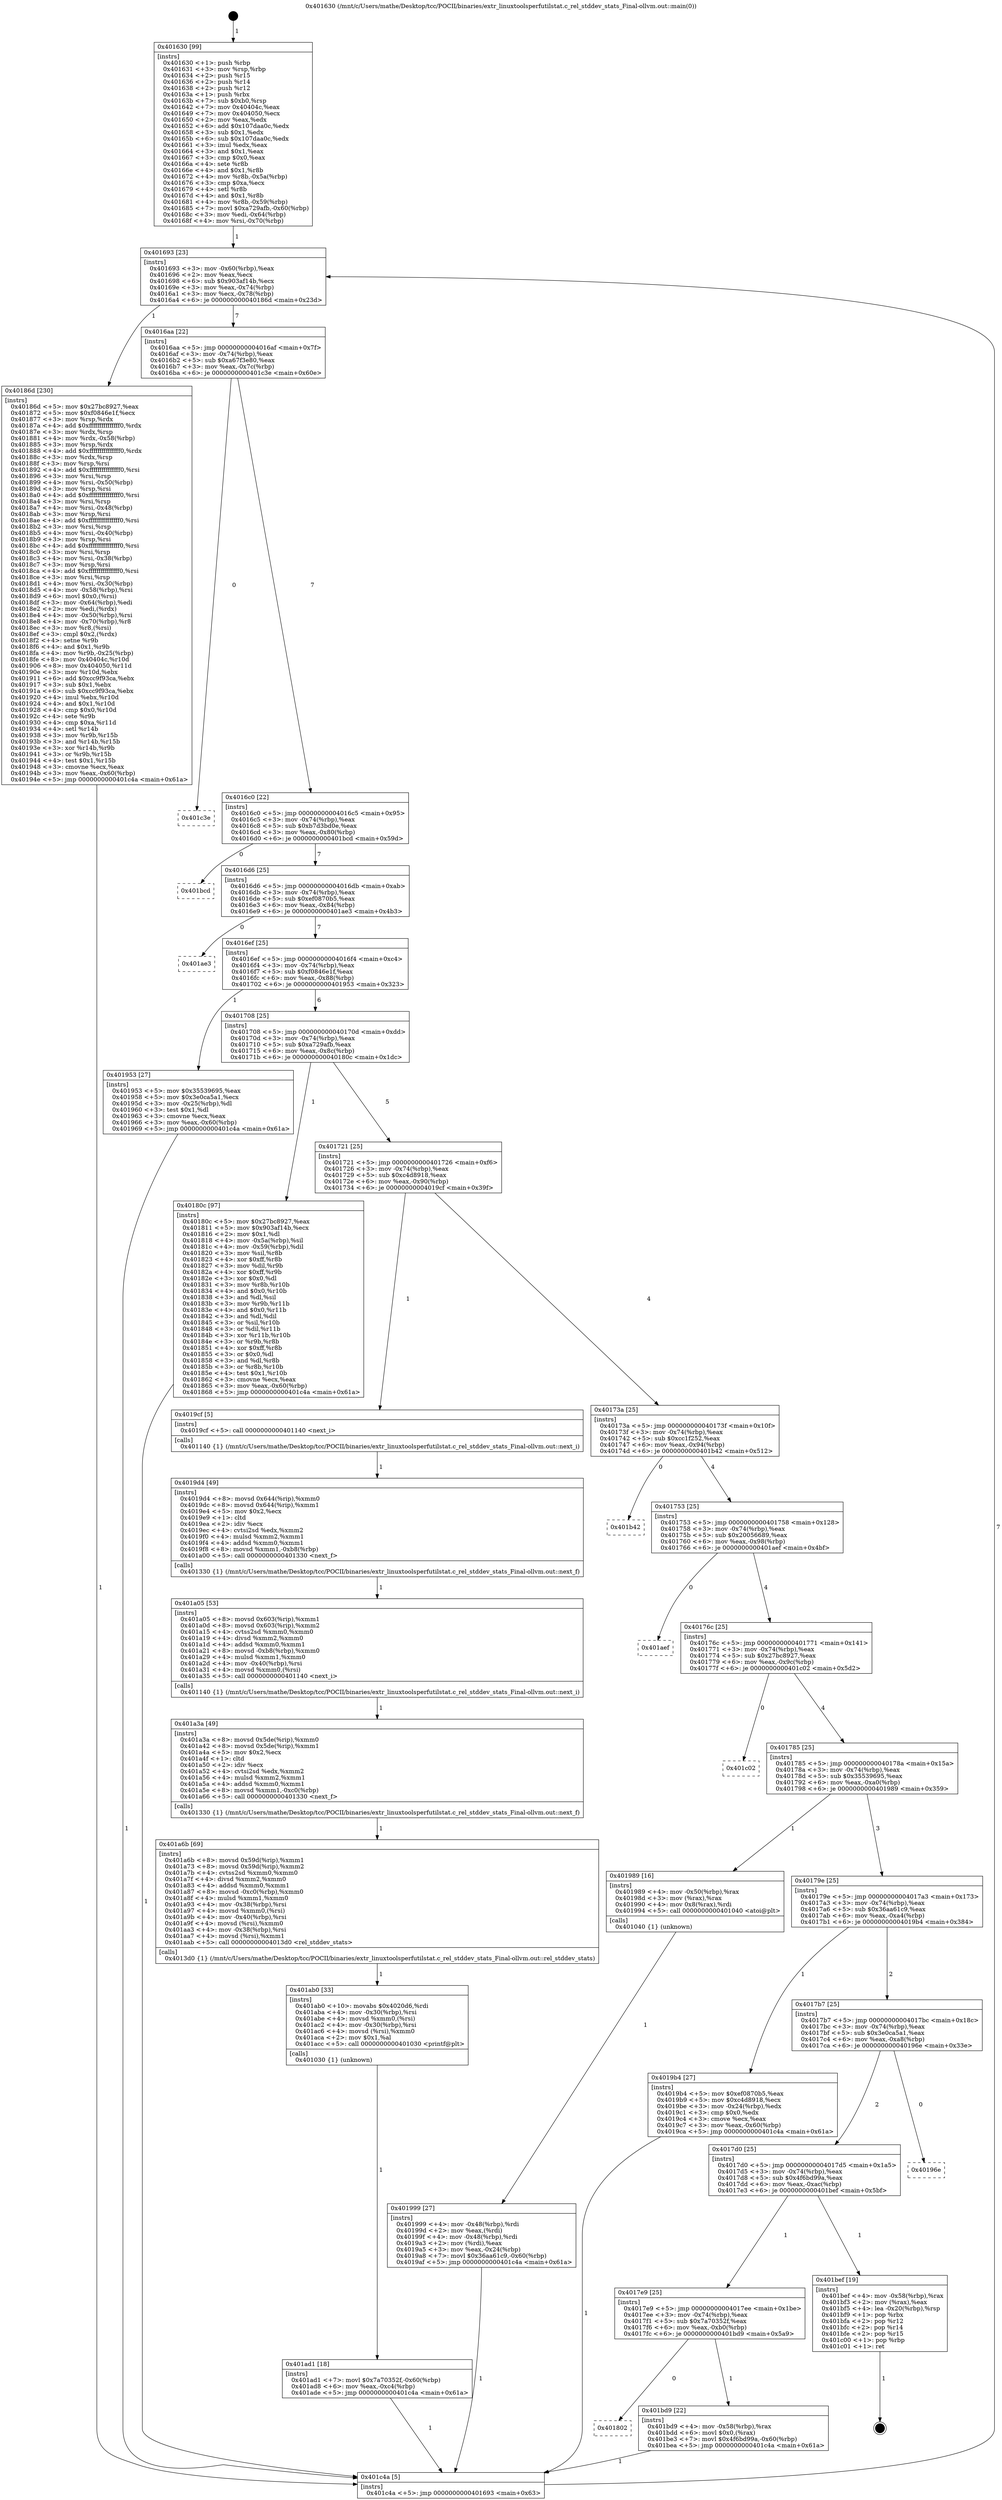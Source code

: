 digraph "0x401630" {
  label = "0x401630 (/mnt/c/Users/mathe/Desktop/tcc/POCII/binaries/extr_linuxtoolsperfutilstat.c_rel_stddev_stats_Final-ollvm.out::main(0))"
  labelloc = "t"
  node[shape=record]

  Entry [label="",width=0.3,height=0.3,shape=circle,fillcolor=black,style=filled]
  "0x401693" [label="{
     0x401693 [23]\l
     | [instrs]\l
     &nbsp;&nbsp;0x401693 \<+3\>: mov -0x60(%rbp),%eax\l
     &nbsp;&nbsp;0x401696 \<+2\>: mov %eax,%ecx\l
     &nbsp;&nbsp;0x401698 \<+6\>: sub $0x903af14b,%ecx\l
     &nbsp;&nbsp;0x40169e \<+3\>: mov %eax,-0x74(%rbp)\l
     &nbsp;&nbsp;0x4016a1 \<+3\>: mov %ecx,-0x78(%rbp)\l
     &nbsp;&nbsp;0x4016a4 \<+6\>: je 000000000040186d \<main+0x23d\>\l
  }"]
  "0x40186d" [label="{
     0x40186d [230]\l
     | [instrs]\l
     &nbsp;&nbsp;0x40186d \<+5\>: mov $0x27bc8927,%eax\l
     &nbsp;&nbsp;0x401872 \<+5\>: mov $0xf0846e1f,%ecx\l
     &nbsp;&nbsp;0x401877 \<+3\>: mov %rsp,%rdx\l
     &nbsp;&nbsp;0x40187a \<+4\>: add $0xfffffffffffffff0,%rdx\l
     &nbsp;&nbsp;0x40187e \<+3\>: mov %rdx,%rsp\l
     &nbsp;&nbsp;0x401881 \<+4\>: mov %rdx,-0x58(%rbp)\l
     &nbsp;&nbsp;0x401885 \<+3\>: mov %rsp,%rdx\l
     &nbsp;&nbsp;0x401888 \<+4\>: add $0xfffffffffffffff0,%rdx\l
     &nbsp;&nbsp;0x40188c \<+3\>: mov %rdx,%rsp\l
     &nbsp;&nbsp;0x40188f \<+3\>: mov %rsp,%rsi\l
     &nbsp;&nbsp;0x401892 \<+4\>: add $0xfffffffffffffff0,%rsi\l
     &nbsp;&nbsp;0x401896 \<+3\>: mov %rsi,%rsp\l
     &nbsp;&nbsp;0x401899 \<+4\>: mov %rsi,-0x50(%rbp)\l
     &nbsp;&nbsp;0x40189d \<+3\>: mov %rsp,%rsi\l
     &nbsp;&nbsp;0x4018a0 \<+4\>: add $0xfffffffffffffff0,%rsi\l
     &nbsp;&nbsp;0x4018a4 \<+3\>: mov %rsi,%rsp\l
     &nbsp;&nbsp;0x4018a7 \<+4\>: mov %rsi,-0x48(%rbp)\l
     &nbsp;&nbsp;0x4018ab \<+3\>: mov %rsp,%rsi\l
     &nbsp;&nbsp;0x4018ae \<+4\>: add $0xfffffffffffffff0,%rsi\l
     &nbsp;&nbsp;0x4018b2 \<+3\>: mov %rsi,%rsp\l
     &nbsp;&nbsp;0x4018b5 \<+4\>: mov %rsi,-0x40(%rbp)\l
     &nbsp;&nbsp;0x4018b9 \<+3\>: mov %rsp,%rsi\l
     &nbsp;&nbsp;0x4018bc \<+4\>: add $0xfffffffffffffff0,%rsi\l
     &nbsp;&nbsp;0x4018c0 \<+3\>: mov %rsi,%rsp\l
     &nbsp;&nbsp;0x4018c3 \<+4\>: mov %rsi,-0x38(%rbp)\l
     &nbsp;&nbsp;0x4018c7 \<+3\>: mov %rsp,%rsi\l
     &nbsp;&nbsp;0x4018ca \<+4\>: add $0xfffffffffffffff0,%rsi\l
     &nbsp;&nbsp;0x4018ce \<+3\>: mov %rsi,%rsp\l
     &nbsp;&nbsp;0x4018d1 \<+4\>: mov %rsi,-0x30(%rbp)\l
     &nbsp;&nbsp;0x4018d5 \<+4\>: mov -0x58(%rbp),%rsi\l
     &nbsp;&nbsp;0x4018d9 \<+6\>: movl $0x0,(%rsi)\l
     &nbsp;&nbsp;0x4018df \<+3\>: mov -0x64(%rbp),%edi\l
     &nbsp;&nbsp;0x4018e2 \<+2\>: mov %edi,(%rdx)\l
     &nbsp;&nbsp;0x4018e4 \<+4\>: mov -0x50(%rbp),%rsi\l
     &nbsp;&nbsp;0x4018e8 \<+4\>: mov -0x70(%rbp),%r8\l
     &nbsp;&nbsp;0x4018ec \<+3\>: mov %r8,(%rsi)\l
     &nbsp;&nbsp;0x4018ef \<+3\>: cmpl $0x2,(%rdx)\l
     &nbsp;&nbsp;0x4018f2 \<+4\>: setne %r9b\l
     &nbsp;&nbsp;0x4018f6 \<+4\>: and $0x1,%r9b\l
     &nbsp;&nbsp;0x4018fa \<+4\>: mov %r9b,-0x25(%rbp)\l
     &nbsp;&nbsp;0x4018fe \<+8\>: mov 0x40404c,%r10d\l
     &nbsp;&nbsp;0x401906 \<+8\>: mov 0x404050,%r11d\l
     &nbsp;&nbsp;0x40190e \<+3\>: mov %r10d,%ebx\l
     &nbsp;&nbsp;0x401911 \<+6\>: add $0xcc9f93ca,%ebx\l
     &nbsp;&nbsp;0x401917 \<+3\>: sub $0x1,%ebx\l
     &nbsp;&nbsp;0x40191a \<+6\>: sub $0xcc9f93ca,%ebx\l
     &nbsp;&nbsp;0x401920 \<+4\>: imul %ebx,%r10d\l
     &nbsp;&nbsp;0x401924 \<+4\>: and $0x1,%r10d\l
     &nbsp;&nbsp;0x401928 \<+4\>: cmp $0x0,%r10d\l
     &nbsp;&nbsp;0x40192c \<+4\>: sete %r9b\l
     &nbsp;&nbsp;0x401930 \<+4\>: cmp $0xa,%r11d\l
     &nbsp;&nbsp;0x401934 \<+4\>: setl %r14b\l
     &nbsp;&nbsp;0x401938 \<+3\>: mov %r9b,%r15b\l
     &nbsp;&nbsp;0x40193b \<+3\>: and %r14b,%r15b\l
     &nbsp;&nbsp;0x40193e \<+3\>: xor %r14b,%r9b\l
     &nbsp;&nbsp;0x401941 \<+3\>: or %r9b,%r15b\l
     &nbsp;&nbsp;0x401944 \<+4\>: test $0x1,%r15b\l
     &nbsp;&nbsp;0x401948 \<+3\>: cmovne %ecx,%eax\l
     &nbsp;&nbsp;0x40194b \<+3\>: mov %eax,-0x60(%rbp)\l
     &nbsp;&nbsp;0x40194e \<+5\>: jmp 0000000000401c4a \<main+0x61a\>\l
  }"]
  "0x4016aa" [label="{
     0x4016aa [22]\l
     | [instrs]\l
     &nbsp;&nbsp;0x4016aa \<+5\>: jmp 00000000004016af \<main+0x7f\>\l
     &nbsp;&nbsp;0x4016af \<+3\>: mov -0x74(%rbp),%eax\l
     &nbsp;&nbsp;0x4016b2 \<+5\>: sub $0xa67f3e80,%eax\l
     &nbsp;&nbsp;0x4016b7 \<+3\>: mov %eax,-0x7c(%rbp)\l
     &nbsp;&nbsp;0x4016ba \<+6\>: je 0000000000401c3e \<main+0x60e\>\l
  }"]
  Exit [label="",width=0.3,height=0.3,shape=circle,fillcolor=black,style=filled,peripheries=2]
  "0x401c3e" [label="{
     0x401c3e\l
  }", style=dashed]
  "0x4016c0" [label="{
     0x4016c0 [22]\l
     | [instrs]\l
     &nbsp;&nbsp;0x4016c0 \<+5\>: jmp 00000000004016c5 \<main+0x95\>\l
     &nbsp;&nbsp;0x4016c5 \<+3\>: mov -0x74(%rbp),%eax\l
     &nbsp;&nbsp;0x4016c8 \<+5\>: sub $0xb7d3bd0e,%eax\l
     &nbsp;&nbsp;0x4016cd \<+3\>: mov %eax,-0x80(%rbp)\l
     &nbsp;&nbsp;0x4016d0 \<+6\>: je 0000000000401bcd \<main+0x59d\>\l
  }"]
  "0x401802" [label="{
     0x401802\l
  }", style=dashed]
  "0x401bcd" [label="{
     0x401bcd\l
  }", style=dashed]
  "0x4016d6" [label="{
     0x4016d6 [25]\l
     | [instrs]\l
     &nbsp;&nbsp;0x4016d6 \<+5\>: jmp 00000000004016db \<main+0xab\>\l
     &nbsp;&nbsp;0x4016db \<+3\>: mov -0x74(%rbp),%eax\l
     &nbsp;&nbsp;0x4016de \<+5\>: sub $0xef0870b5,%eax\l
     &nbsp;&nbsp;0x4016e3 \<+6\>: mov %eax,-0x84(%rbp)\l
     &nbsp;&nbsp;0x4016e9 \<+6\>: je 0000000000401ae3 \<main+0x4b3\>\l
  }"]
  "0x401bd9" [label="{
     0x401bd9 [22]\l
     | [instrs]\l
     &nbsp;&nbsp;0x401bd9 \<+4\>: mov -0x58(%rbp),%rax\l
     &nbsp;&nbsp;0x401bdd \<+6\>: movl $0x0,(%rax)\l
     &nbsp;&nbsp;0x401be3 \<+7\>: movl $0x4f6bd99a,-0x60(%rbp)\l
     &nbsp;&nbsp;0x401bea \<+5\>: jmp 0000000000401c4a \<main+0x61a\>\l
  }"]
  "0x401ae3" [label="{
     0x401ae3\l
  }", style=dashed]
  "0x4016ef" [label="{
     0x4016ef [25]\l
     | [instrs]\l
     &nbsp;&nbsp;0x4016ef \<+5\>: jmp 00000000004016f4 \<main+0xc4\>\l
     &nbsp;&nbsp;0x4016f4 \<+3\>: mov -0x74(%rbp),%eax\l
     &nbsp;&nbsp;0x4016f7 \<+5\>: sub $0xf0846e1f,%eax\l
     &nbsp;&nbsp;0x4016fc \<+6\>: mov %eax,-0x88(%rbp)\l
     &nbsp;&nbsp;0x401702 \<+6\>: je 0000000000401953 \<main+0x323\>\l
  }"]
  "0x4017e9" [label="{
     0x4017e9 [25]\l
     | [instrs]\l
     &nbsp;&nbsp;0x4017e9 \<+5\>: jmp 00000000004017ee \<main+0x1be\>\l
     &nbsp;&nbsp;0x4017ee \<+3\>: mov -0x74(%rbp),%eax\l
     &nbsp;&nbsp;0x4017f1 \<+5\>: sub $0x7a70352f,%eax\l
     &nbsp;&nbsp;0x4017f6 \<+6\>: mov %eax,-0xb0(%rbp)\l
     &nbsp;&nbsp;0x4017fc \<+6\>: je 0000000000401bd9 \<main+0x5a9\>\l
  }"]
  "0x401953" [label="{
     0x401953 [27]\l
     | [instrs]\l
     &nbsp;&nbsp;0x401953 \<+5\>: mov $0x35539695,%eax\l
     &nbsp;&nbsp;0x401958 \<+5\>: mov $0x3e0ca5a1,%ecx\l
     &nbsp;&nbsp;0x40195d \<+3\>: mov -0x25(%rbp),%dl\l
     &nbsp;&nbsp;0x401960 \<+3\>: test $0x1,%dl\l
     &nbsp;&nbsp;0x401963 \<+3\>: cmovne %ecx,%eax\l
     &nbsp;&nbsp;0x401966 \<+3\>: mov %eax,-0x60(%rbp)\l
     &nbsp;&nbsp;0x401969 \<+5\>: jmp 0000000000401c4a \<main+0x61a\>\l
  }"]
  "0x401708" [label="{
     0x401708 [25]\l
     | [instrs]\l
     &nbsp;&nbsp;0x401708 \<+5\>: jmp 000000000040170d \<main+0xdd\>\l
     &nbsp;&nbsp;0x40170d \<+3\>: mov -0x74(%rbp),%eax\l
     &nbsp;&nbsp;0x401710 \<+5\>: sub $0xa729afb,%eax\l
     &nbsp;&nbsp;0x401715 \<+6\>: mov %eax,-0x8c(%rbp)\l
     &nbsp;&nbsp;0x40171b \<+6\>: je 000000000040180c \<main+0x1dc\>\l
  }"]
  "0x401bef" [label="{
     0x401bef [19]\l
     | [instrs]\l
     &nbsp;&nbsp;0x401bef \<+4\>: mov -0x58(%rbp),%rax\l
     &nbsp;&nbsp;0x401bf3 \<+2\>: mov (%rax),%eax\l
     &nbsp;&nbsp;0x401bf5 \<+4\>: lea -0x20(%rbp),%rsp\l
     &nbsp;&nbsp;0x401bf9 \<+1\>: pop %rbx\l
     &nbsp;&nbsp;0x401bfa \<+2\>: pop %r12\l
     &nbsp;&nbsp;0x401bfc \<+2\>: pop %r14\l
     &nbsp;&nbsp;0x401bfe \<+2\>: pop %r15\l
     &nbsp;&nbsp;0x401c00 \<+1\>: pop %rbp\l
     &nbsp;&nbsp;0x401c01 \<+1\>: ret\l
  }"]
  "0x40180c" [label="{
     0x40180c [97]\l
     | [instrs]\l
     &nbsp;&nbsp;0x40180c \<+5\>: mov $0x27bc8927,%eax\l
     &nbsp;&nbsp;0x401811 \<+5\>: mov $0x903af14b,%ecx\l
     &nbsp;&nbsp;0x401816 \<+2\>: mov $0x1,%dl\l
     &nbsp;&nbsp;0x401818 \<+4\>: mov -0x5a(%rbp),%sil\l
     &nbsp;&nbsp;0x40181c \<+4\>: mov -0x59(%rbp),%dil\l
     &nbsp;&nbsp;0x401820 \<+3\>: mov %sil,%r8b\l
     &nbsp;&nbsp;0x401823 \<+4\>: xor $0xff,%r8b\l
     &nbsp;&nbsp;0x401827 \<+3\>: mov %dil,%r9b\l
     &nbsp;&nbsp;0x40182a \<+4\>: xor $0xff,%r9b\l
     &nbsp;&nbsp;0x40182e \<+3\>: xor $0x0,%dl\l
     &nbsp;&nbsp;0x401831 \<+3\>: mov %r8b,%r10b\l
     &nbsp;&nbsp;0x401834 \<+4\>: and $0x0,%r10b\l
     &nbsp;&nbsp;0x401838 \<+3\>: and %dl,%sil\l
     &nbsp;&nbsp;0x40183b \<+3\>: mov %r9b,%r11b\l
     &nbsp;&nbsp;0x40183e \<+4\>: and $0x0,%r11b\l
     &nbsp;&nbsp;0x401842 \<+3\>: and %dl,%dil\l
     &nbsp;&nbsp;0x401845 \<+3\>: or %sil,%r10b\l
     &nbsp;&nbsp;0x401848 \<+3\>: or %dil,%r11b\l
     &nbsp;&nbsp;0x40184b \<+3\>: xor %r11b,%r10b\l
     &nbsp;&nbsp;0x40184e \<+3\>: or %r9b,%r8b\l
     &nbsp;&nbsp;0x401851 \<+4\>: xor $0xff,%r8b\l
     &nbsp;&nbsp;0x401855 \<+3\>: or $0x0,%dl\l
     &nbsp;&nbsp;0x401858 \<+3\>: and %dl,%r8b\l
     &nbsp;&nbsp;0x40185b \<+3\>: or %r8b,%r10b\l
     &nbsp;&nbsp;0x40185e \<+4\>: test $0x1,%r10b\l
     &nbsp;&nbsp;0x401862 \<+3\>: cmovne %ecx,%eax\l
     &nbsp;&nbsp;0x401865 \<+3\>: mov %eax,-0x60(%rbp)\l
     &nbsp;&nbsp;0x401868 \<+5\>: jmp 0000000000401c4a \<main+0x61a\>\l
  }"]
  "0x401721" [label="{
     0x401721 [25]\l
     | [instrs]\l
     &nbsp;&nbsp;0x401721 \<+5\>: jmp 0000000000401726 \<main+0xf6\>\l
     &nbsp;&nbsp;0x401726 \<+3\>: mov -0x74(%rbp),%eax\l
     &nbsp;&nbsp;0x401729 \<+5\>: sub $0xc4d8918,%eax\l
     &nbsp;&nbsp;0x40172e \<+6\>: mov %eax,-0x90(%rbp)\l
     &nbsp;&nbsp;0x401734 \<+6\>: je 00000000004019cf \<main+0x39f\>\l
  }"]
  "0x401c4a" [label="{
     0x401c4a [5]\l
     | [instrs]\l
     &nbsp;&nbsp;0x401c4a \<+5\>: jmp 0000000000401693 \<main+0x63\>\l
  }"]
  "0x401630" [label="{
     0x401630 [99]\l
     | [instrs]\l
     &nbsp;&nbsp;0x401630 \<+1\>: push %rbp\l
     &nbsp;&nbsp;0x401631 \<+3\>: mov %rsp,%rbp\l
     &nbsp;&nbsp;0x401634 \<+2\>: push %r15\l
     &nbsp;&nbsp;0x401636 \<+2\>: push %r14\l
     &nbsp;&nbsp;0x401638 \<+2\>: push %r12\l
     &nbsp;&nbsp;0x40163a \<+1\>: push %rbx\l
     &nbsp;&nbsp;0x40163b \<+7\>: sub $0xb0,%rsp\l
     &nbsp;&nbsp;0x401642 \<+7\>: mov 0x40404c,%eax\l
     &nbsp;&nbsp;0x401649 \<+7\>: mov 0x404050,%ecx\l
     &nbsp;&nbsp;0x401650 \<+2\>: mov %eax,%edx\l
     &nbsp;&nbsp;0x401652 \<+6\>: add $0x107daa0c,%edx\l
     &nbsp;&nbsp;0x401658 \<+3\>: sub $0x1,%edx\l
     &nbsp;&nbsp;0x40165b \<+6\>: sub $0x107daa0c,%edx\l
     &nbsp;&nbsp;0x401661 \<+3\>: imul %edx,%eax\l
     &nbsp;&nbsp;0x401664 \<+3\>: and $0x1,%eax\l
     &nbsp;&nbsp;0x401667 \<+3\>: cmp $0x0,%eax\l
     &nbsp;&nbsp;0x40166a \<+4\>: sete %r8b\l
     &nbsp;&nbsp;0x40166e \<+4\>: and $0x1,%r8b\l
     &nbsp;&nbsp;0x401672 \<+4\>: mov %r8b,-0x5a(%rbp)\l
     &nbsp;&nbsp;0x401676 \<+3\>: cmp $0xa,%ecx\l
     &nbsp;&nbsp;0x401679 \<+4\>: setl %r8b\l
     &nbsp;&nbsp;0x40167d \<+4\>: and $0x1,%r8b\l
     &nbsp;&nbsp;0x401681 \<+4\>: mov %r8b,-0x59(%rbp)\l
     &nbsp;&nbsp;0x401685 \<+7\>: movl $0xa729afb,-0x60(%rbp)\l
     &nbsp;&nbsp;0x40168c \<+3\>: mov %edi,-0x64(%rbp)\l
     &nbsp;&nbsp;0x40168f \<+4\>: mov %rsi,-0x70(%rbp)\l
  }"]
  "0x4017d0" [label="{
     0x4017d0 [25]\l
     | [instrs]\l
     &nbsp;&nbsp;0x4017d0 \<+5\>: jmp 00000000004017d5 \<main+0x1a5\>\l
     &nbsp;&nbsp;0x4017d5 \<+3\>: mov -0x74(%rbp),%eax\l
     &nbsp;&nbsp;0x4017d8 \<+5\>: sub $0x4f6bd99a,%eax\l
     &nbsp;&nbsp;0x4017dd \<+6\>: mov %eax,-0xac(%rbp)\l
     &nbsp;&nbsp;0x4017e3 \<+6\>: je 0000000000401bef \<main+0x5bf\>\l
  }"]
  "0x4019cf" [label="{
     0x4019cf [5]\l
     | [instrs]\l
     &nbsp;&nbsp;0x4019cf \<+5\>: call 0000000000401140 \<next_i\>\l
     | [calls]\l
     &nbsp;&nbsp;0x401140 \{1\} (/mnt/c/Users/mathe/Desktop/tcc/POCII/binaries/extr_linuxtoolsperfutilstat.c_rel_stddev_stats_Final-ollvm.out::next_i)\l
  }"]
  "0x40173a" [label="{
     0x40173a [25]\l
     | [instrs]\l
     &nbsp;&nbsp;0x40173a \<+5\>: jmp 000000000040173f \<main+0x10f\>\l
     &nbsp;&nbsp;0x40173f \<+3\>: mov -0x74(%rbp),%eax\l
     &nbsp;&nbsp;0x401742 \<+5\>: sub $0xcc1f252,%eax\l
     &nbsp;&nbsp;0x401747 \<+6\>: mov %eax,-0x94(%rbp)\l
     &nbsp;&nbsp;0x40174d \<+6\>: je 0000000000401b42 \<main+0x512\>\l
  }"]
  "0x40196e" [label="{
     0x40196e\l
  }", style=dashed]
  "0x401b42" [label="{
     0x401b42\l
  }", style=dashed]
  "0x401753" [label="{
     0x401753 [25]\l
     | [instrs]\l
     &nbsp;&nbsp;0x401753 \<+5\>: jmp 0000000000401758 \<main+0x128\>\l
     &nbsp;&nbsp;0x401758 \<+3\>: mov -0x74(%rbp),%eax\l
     &nbsp;&nbsp;0x40175b \<+5\>: sub $0x20056689,%eax\l
     &nbsp;&nbsp;0x401760 \<+6\>: mov %eax,-0x98(%rbp)\l
     &nbsp;&nbsp;0x401766 \<+6\>: je 0000000000401aef \<main+0x4bf\>\l
  }"]
  "0x401ad1" [label="{
     0x401ad1 [18]\l
     | [instrs]\l
     &nbsp;&nbsp;0x401ad1 \<+7\>: movl $0x7a70352f,-0x60(%rbp)\l
     &nbsp;&nbsp;0x401ad8 \<+6\>: mov %eax,-0xc4(%rbp)\l
     &nbsp;&nbsp;0x401ade \<+5\>: jmp 0000000000401c4a \<main+0x61a\>\l
  }"]
  "0x401aef" [label="{
     0x401aef\l
  }", style=dashed]
  "0x40176c" [label="{
     0x40176c [25]\l
     | [instrs]\l
     &nbsp;&nbsp;0x40176c \<+5\>: jmp 0000000000401771 \<main+0x141\>\l
     &nbsp;&nbsp;0x401771 \<+3\>: mov -0x74(%rbp),%eax\l
     &nbsp;&nbsp;0x401774 \<+5\>: sub $0x27bc8927,%eax\l
     &nbsp;&nbsp;0x401779 \<+6\>: mov %eax,-0x9c(%rbp)\l
     &nbsp;&nbsp;0x40177f \<+6\>: je 0000000000401c02 \<main+0x5d2\>\l
  }"]
  "0x401ab0" [label="{
     0x401ab0 [33]\l
     | [instrs]\l
     &nbsp;&nbsp;0x401ab0 \<+10\>: movabs $0x4020d6,%rdi\l
     &nbsp;&nbsp;0x401aba \<+4\>: mov -0x30(%rbp),%rsi\l
     &nbsp;&nbsp;0x401abe \<+4\>: movsd %xmm0,(%rsi)\l
     &nbsp;&nbsp;0x401ac2 \<+4\>: mov -0x30(%rbp),%rsi\l
     &nbsp;&nbsp;0x401ac6 \<+4\>: movsd (%rsi),%xmm0\l
     &nbsp;&nbsp;0x401aca \<+2\>: mov $0x1,%al\l
     &nbsp;&nbsp;0x401acc \<+5\>: call 0000000000401030 \<printf@plt\>\l
     | [calls]\l
     &nbsp;&nbsp;0x401030 \{1\} (unknown)\l
  }"]
  "0x401c02" [label="{
     0x401c02\l
  }", style=dashed]
  "0x401785" [label="{
     0x401785 [25]\l
     | [instrs]\l
     &nbsp;&nbsp;0x401785 \<+5\>: jmp 000000000040178a \<main+0x15a\>\l
     &nbsp;&nbsp;0x40178a \<+3\>: mov -0x74(%rbp),%eax\l
     &nbsp;&nbsp;0x40178d \<+5\>: sub $0x35539695,%eax\l
     &nbsp;&nbsp;0x401792 \<+6\>: mov %eax,-0xa0(%rbp)\l
     &nbsp;&nbsp;0x401798 \<+6\>: je 0000000000401989 \<main+0x359\>\l
  }"]
  "0x401a6b" [label="{
     0x401a6b [69]\l
     | [instrs]\l
     &nbsp;&nbsp;0x401a6b \<+8\>: movsd 0x59d(%rip),%xmm1\l
     &nbsp;&nbsp;0x401a73 \<+8\>: movsd 0x59d(%rip),%xmm2\l
     &nbsp;&nbsp;0x401a7b \<+4\>: cvtss2sd %xmm0,%xmm0\l
     &nbsp;&nbsp;0x401a7f \<+4\>: divsd %xmm2,%xmm0\l
     &nbsp;&nbsp;0x401a83 \<+4\>: addsd %xmm0,%xmm1\l
     &nbsp;&nbsp;0x401a87 \<+8\>: movsd -0xc0(%rbp),%xmm0\l
     &nbsp;&nbsp;0x401a8f \<+4\>: mulsd %xmm1,%xmm0\l
     &nbsp;&nbsp;0x401a93 \<+4\>: mov -0x38(%rbp),%rsi\l
     &nbsp;&nbsp;0x401a97 \<+4\>: movsd %xmm0,(%rsi)\l
     &nbsp;&nbsp;0x401a9b \<+4\>: mov -0x40(%rbp),%rsi\l
     &nbsp;&nbsp;0x401a9f \<+4\>: movsd (%rsi),%xmm0\l
     &nbsp;&nbsp;0x401aa3 \<+4\>: mov -0x38(%rbp),%rsi\l
     &nbsp;&nbsp;0x401aa7 \<+4\>: movsd (%rsi),%xmm1\l
     &nbsp;&nbsp;0x401aab \<+5\>: call 00000000004013d0 \<rel_stddev_stats\>\l
     | [calls]\l
     &nbsp;&nbsp;0x4013d0 \{1\} (/mnt/c/Users/mathe/Desktop/tcc/POCII/binaries/extr_linuxtoolsperfutilstat.c_rel_stddev_stats_Final-ollvm.out::rel_stddev_stats)\l
  }"]
  "0x401989" [label="{
     0x401989 [16]\l
     | [instrs]\l
     &nbsp;&nbsp;0x401989 \<+4\>: mov -0x50(%rbp),%rax\l
     &nbsp;&nbsp;0x40198d \<+3\>: mov (%rax),%rax\l
     &nbsp;&nbsp;0x401990 \<+4\>: mov 0x8(%rax),%rdi\l
     &nbsp;&nbsp;0x401994 \<+5\>: call 0000000000401040 \<atoi@plt\>\l
     | [calls]\l
     &nbsp;&nbsp;0x401040 \{1\} (unknown)\l
  }"]
  "0x40179e" [label="{
     0x40179e [25]\l
     | [instrs]\l
     &nbsp;&nbsp;0x40179e \<+5\>: jmp 00000000004017a3 \<main+0x173\>\l
     &nbsp;&nbsp;0x4017a3 \<+3\>: mov -0x74(%rbp),%eax\l
     &nbsp;&nbsp;0x4017a6 \<+5\>: sub $0x36aa61c9,%eax\l
     &nbsp;&nbsp;0x4017ab \<+6\>: mov %eax,-0xa4(%rbp)\l
     &nbsp;&nbsp;0x4017b1 \<+6\>: je 00000000004019b4 \<main+0x384\>\l
  }"]
  "0x401999" [label="{
     0x401999 [27]\l
     | [instrs]\l
     &nbsp;&nbsp;0x401999 \<+4\>: mov -0x48(%rbp),%rdi\l
     &nbsp;&nbsp;0x40199d \<+2\>: mov %eax,(%rdi)\l
     &nbsp;&nbsp;0x40199f \<+4\>: mov -0x48(%rbp),%rdi\l
     &nbsp;&nbsp;0x4019a3 \<+2\>: mov (%rdi),%eax\l
     &nbsp;&nbsp;0x4019a5 \<+3\>: mov %eax,-0x24(%rbp)\l
     &nbsp;&nbsp;0x4019a8 \<+7\>: movl $0x36aa61c9,-0x60(%rbp)\l
     &nbsp;&nbsp;0x4019af \<+5\>: jmp 0000000000401c4a \<main+0x61a\>\l
  }"]
  "0x401a3a" [label="{
     0x401a3a [49]\l
     | [instrs]\l
     &nbsp;&nbsp;0x401a3a \<+8\>: movsd 0x5de(%rip),%xmm0\l
     &nbsp;&nbsp;0x401a42 \<+8\>: movsd 0x5de(%rip),%xmm1\l
     &nbsp;&nbsp;0x401a4a \<+5\>: mov $0x2,%ecx\l
     &nbsp;&nbsp;0x401a4f \<+1\>: cltd\l
     &nbsp;&nbsp;0x401a50 \<+2\>: idiv %ecx\l
     &nbsp;&nbsp;0x401a52 \<+4\>: cvtsi2sd %edx,%xmm2\l
     &nbsp;&nbsp;0x401a56 \<+4\>: mulsd %xmm2,%xmm1\l
     &nbsp;&nbsp;0x401a5a \<+4\>: addsd %xmm0,%xmm1\l
     &nbsp;&nbsp;0x401a5e \<+8\>: movsd %xmm1,-0xc0(%rbp)\l
     &nbsp;&nbsp;0x401a66 \<+5\>: call 0000000000401330 \<next_f\>\l
     | [calls]\l
     &nbsp;&nbsp;0x401330 \{1\} (/mnt/c/Users/mathe/Desktop/tcc/POCII/binaries/extr_linuxtoolsperfutilstat.c_rel_stddev_stats_Final-ollvm.out::next_f)\l
  }"]
  "0x4019b4" [label="{
     0x4019b4 [27]\l
     | [instrs]\l
     &nbsp;&nbsp;0x4019b4 \<+5\>: mov $0xef0870b5,%eax\l
     &nbsp;&nbsp;0x4019b9 \<+5\>: mov $0xc4d8918,%ecx\l
     &nbsp;&nbsp;0x4019be \<+3\>: mov -0x24(%rbp),%edx\l
     &nbsp;&nbsp;0x4019c1 \<+3\>: cmp $0x0,%edx\l
     &nbsp;&nbsp;0x4019c4 \<+3\>: cmove %ecx,%eax\l
     &nbsp;&nbsp;0x4019c7 \<+3\>: mov %eax,-0x60(%rbp)\l
     &nbsp;&nbsp;0x4019ca \<+5\>: jmp 0000000000401c4a \<main+0x61a\>\l
  }"]
  "0x4017b7" [label="{
     0x4017b7 [25]\l
     | [instrs]\l
     &nbsp;&nbsp;0x4017b7 \<+5\>: jmp 00000000004017bc \<main+0x18c\>\l
     &nbsp;&nbsp;0x4017bc \<+3\>: mov -0x74(%rbp),%eax\l
     &nbsp;&nbsp;0x4017bf \<+5\>: sub $0x3e0ca5a1,%eax\l
     &nbsp;&nbsp;0x4017c4 \<+6\>: mov %eax,-0xa8(%rbp)\l
     &nbsp;&nbsp;0x4017ca \<+6\>: je 000000000040196e \<main+0x33e\>\l
  }"]
  "0x4019d4" [label="{
     0x4019d4 [49]\l
     | [instrs]\l
     &nbsp;&nbsp;0x4019d4 \<+8\>: movsd 0x644(%rip),%xmm0\l
     &nbsp;&nbsp;0x4019dc \<+8\>: movsd 0x644(%rip),%xmm1\l
     &nbsp;&nbsp;0x4019e4 \<+5\>: mov $0x2,%ecx\l
     &nbsp;&nbsp;0x4019e9 \<+1\>: cltd\l
     &nbsp;&nbsp;0x4019ea \<+2\>: idiv %ecx\l
     &nbsp;&nbsp;0x4019ec \<+4\>: cvtsi2sd %edx,%xmm2\l
     &nbsp;&nbsp;0x4019f0 \<+4\>: mulsd %xmm2,%xmm1\l
     &nbsp;&nbsp;0x4019f4 \<+4\>: addsd %xmm0,%xmm1\l
     &nbsp;&nbsp;0x4019f8 \<+8\>: movsd %xmm1,-0xb8(%rbp)\l
     &nbsp;&nbsp;0x401a00 \<+5\>: call 0000000000401330 \<next_f\>\l
     | [calls]\l
     &nbsp;&nbsp;0x401330 \{1\} (/mnt/c/Users/mathe/Desktop/tcc/POCII/binaries/extr_linuxtoolsperfutilstat.c_rel_stddev_stats_Final-ollvm.out::next_f)\l
  }"]
  "0x401a05" [label="{
     0x401a05 [53]\l
     | [instrs]\l
     &nbsp;&nbsp;0x401a05 \<+8\>: movsd 0x603(%rip),%xmm1\l
     &nbsp;&nbsp;0x401a0d \<+8\>: movsd 0x603(%rip),%xmm2\l
     &nbsp;&nbsp;0x401a15 \<+4\>: cvtss2sd %xmm0,%xmm0\l
     &nbsp;&nbsp;0x401a19 \<+4\>: divsd %xmm2,%xmm0\l
     &nbsp;&nbsp;0x401a1d \<+4\>: addsd %xmm0,%xmm1\l
     &nbsp;&nbsp;0x401a21 \<+8\>: movsd -0xb8(%rbp),%xmm0\l
     &nbsp;&nbsp;0x401a29 \<+4\>: mulsd %xmm1,%xmm0\l
     &nbsp;&nbsp;0x401a2d \<+4\>: mov -0x40(%rbp),%rsi\l
     &nbsp;&nbsp;0x401a31 \<+4\>: movsd %xmm0,(%rsi)\l
     &nbsp;&nbsp;0x401a35 \<+5\>: call 0000000000401140 \<next_i\>\l
     | [calls]\l
     &nbsp;&nbsp;0x401140 \{1\} (/mnt/c/Users/mathe/Desktop/tcc/POCII/binaries/extr_linuxtoolsperfutilstat.c_rel_stddev_stats_Final-ollvm.out::next_i)\l
  }"]
  Entry -> "0x401630" [label=" 1"]
  "0x401693" -> "0x40186d" [label=" 1"]
  "0x401693" -> "0x4016aa" [label=" 7"]
  "0x401bef" -> Exit [label=" 1"]
  "0x4016aa" -> "0x401c3e" [label=" 0"]
  "0x4016aa" -> "0x4016c0" [label=" 7"]
  "0x401bd9" -> "0x401c4a" [label=" 1"]
  "0x4016c0" -> "0x401bcd" [label=" 0"]
  "0x4016c0" -> "0x4016d6" [label=" 7"]
  "0x4017e9" -> "0x401802" [label=" 0"]
  "0x4016d6" -> "0x401ae3" [label=" 0"]
  "0x4016d6" -> "0x4016ef" [label=" 7"]
  "0x4017e9" -> "0x401bd9" [label=" 1"]
  "0x4016ef" -> "0x401953" [label=" 1"]
  "0x4016ef" -> "0x401708" [label=" 6"]
  "0x4017d0" -> "0x4017e9" [label=" 1"]
  "0x401708" -> "0x40180c" [label=" 1"]
  "0x401708" -> "0x401721" [label=" 5"]
  "0x40180c" -> "0x401c4a" [label=" 1"]
  "0x401630" -> "0x401693" [label=" 1"]
  "0x401c4a" -> "0x401693" [label=" 7"]
  "0x40186d" -> "0x401c4a" [label=" 1"]
  "0x401953" -> "0x401c4a" [label=" 1"]
  "0x4017d0" -> "0x401bef" [label=" 1"]
  "0x401721" -> "0x4019cf" [label=" 1"]
  "0x401721" -> "0x40173a" [label=" 4"]
  "0x4017b7" -> "0x4017d0" [label=" 2"]
  "0x40173a" -> "0x401b42" [label=" 0"]
  "0x40173a" -> "0x401753" [label=" 4"]
  "0x4017b7" -> "0x40196e" [label=" 0"]
  "0x401753" -> "0x401aef" [label=" 0"]
  "0x401753" -> "0x40176c" [label=" 4"]
  "0x401ad1" -> "0x401c4a" [label=" 1"]
  "0x40176c" -> "0x401c02" [label=" 0"]
  "0x40176c" -> "0x401785" [label=" 4"]
  "0x401ab0" -> "0x401ad1" [label=" 1"]
  "0x401785" -> "0x401989" [label=" 1"]
  "0x401785" -> "0x40179e" [label=" 3"]
  "0x401989" -> "0x401999" [label=" 1"]
  "0x401999" -> "0x401c4a" [label=" 1"]
  "0x401a6b" -> "0x401ab0" [label=" 1"]
  "0x40179e" -> "0x4019b4" [label=" 1"]
  "0x40179e" -> "0x4017b7" [label=" 2"]
  "0x4019b4" -> "0x401c4a" [label=" 1"]
  "0x4019cf" -> "0x4019d4" [label=" 1"]
  "0x4019d4" -> "0x401a05" [label=" 1"]
  "0x401a05" -> "0x401a3a" [label=" 1"]
  "0x401a3a" -> "0x401a6b" [label=" 1"]
}
